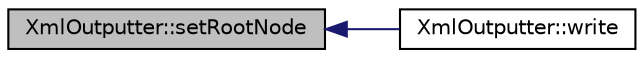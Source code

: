 digraph "XmlOutputter::setRootNode"
{
  edge [fontname="Helvetica",fontsize="10",labelfontname="Helvetica",labelfontsize="10"];
  node [fontname="Helvetica",fontsize="10",shape=record];
  rankdir="LR";
  Node1 [label="XmlOutputter::setRootNode",height=0.2,width=0.4,color="black", fillcolor="grey75", style="filled", fontcolor="black"];
  Node1 -> Node2 [dir="back",color="midnightblue",fontsize="10",style="solid"];
  Node2 [label="XmlOutputter::write",height=0.2,width=0.4,color="black", fillcolor="white", style="filled",URL="$class_xml_outputter.html#aff7b8e4998f7da68c708e4ac1df23406",tooltip="Writes the specified result as an XML document to the stream. "];
}
